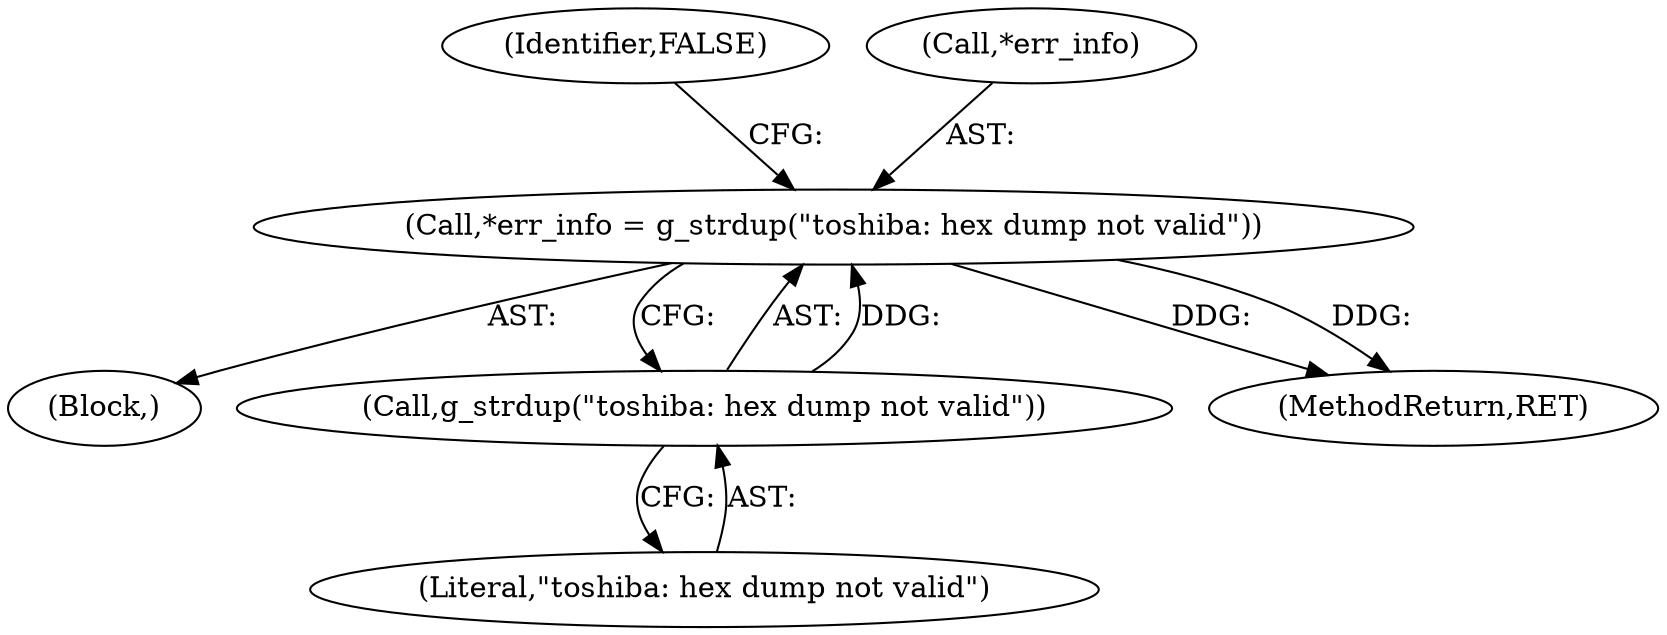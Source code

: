 digraph "0_wireshark_3270dfac43da861c714df76513456b46765ff47f@API" {
"1000467" [label="(Call,*err_info = g_strdup(\"toshiba: hex dump not valid\"))"];
"1000470" [label="(Call,g_strdup(\"toshiba: hex dump not valid\"))"];
"1000473" [label="(Identifier,FALSE)"];
"1000462" [label="(Block,)"];
"1000476" [label="(MethodReturn,RET)"];
"1000470" [label="(Call,g_strdup(\"toshiba: hex dump not valid\"))"];
"1000467" [label="(Call,*err_info = g_strdup(\"toshiba: hex dump not valid\"))"];
"1000468" [label="(Call,*err_info)"];
"1000471" [label="(Literal,\"toshiba: hex dump not valid\")"];
"1000467" -> "1000462"  [label="AST: "];
"1000467" -> "1000470"  [label="CFG: "];
"1000468" -> "1000467"  [label="AST: "];
"1000470" -> "1000467"  [label="AST: "];
"1000473" -> "1000467"  [label="CFG: "];
"1000467" -> "1000476"  [label="DDG: "];
"1000467" -> "1000476"  [label="DDG: "];
"1000470" -> "1000467"  [label="DDG: "];
"1000470" -> "1000471"  [label="CFG: "];
"1000471" -> "1000470"  [label="AST: "];
}
